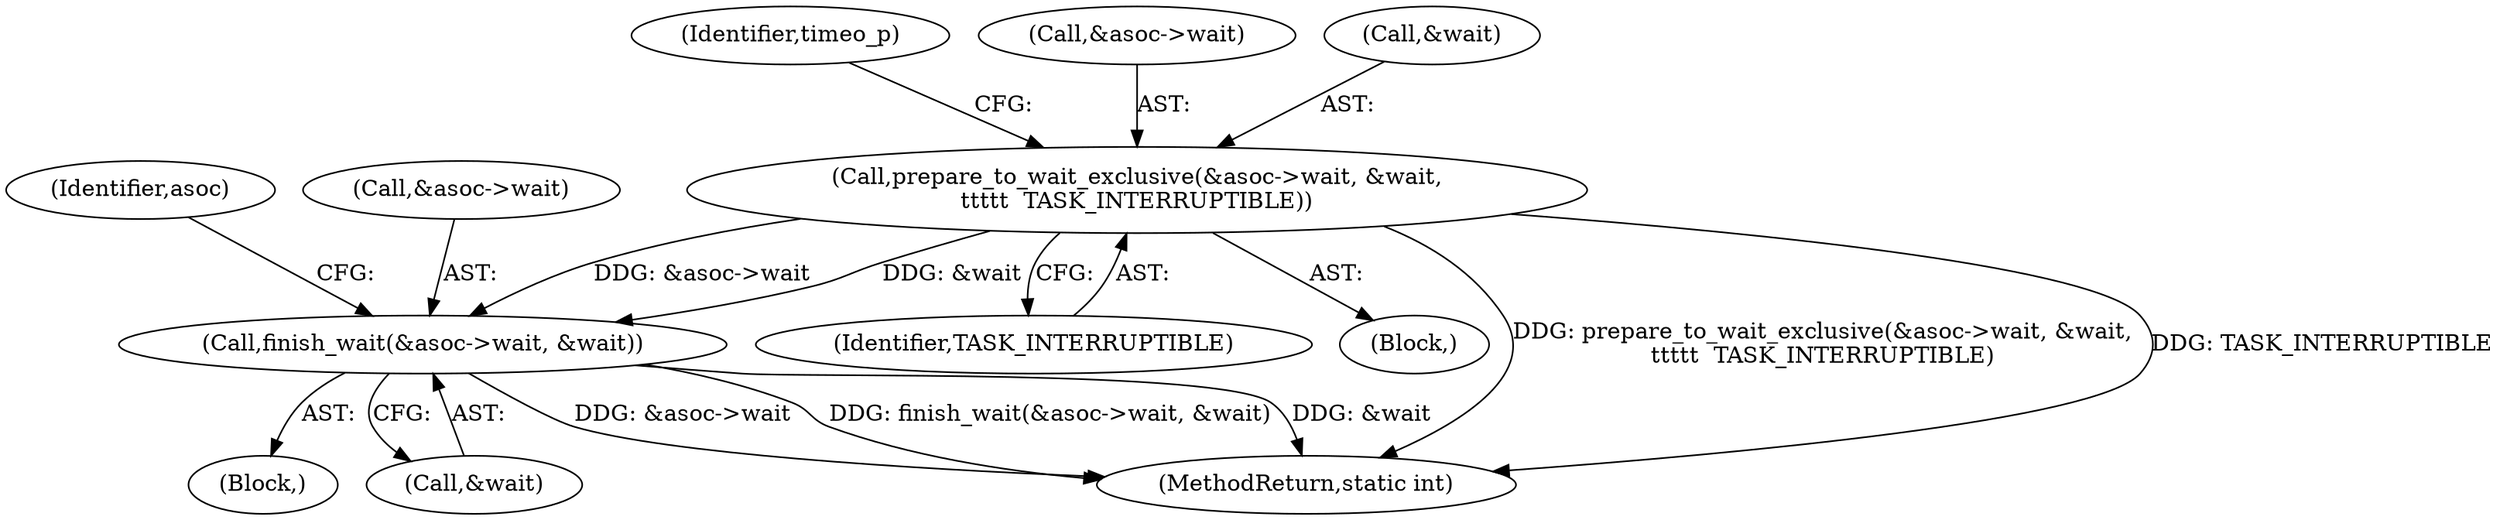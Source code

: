 digraph "0_linux_2dcab598484185dea7ec22219c76dcdd59e3cb90@pointer" {
"1000139" [label="(Call,prepare_to_wait_exclusive(&asoc->wait, &wait,\n\t\t\t\t\t  TASK_INTERRUPTIBLE))"];
"1000200" [label="(Call,finish_wait(&asoc->wait, &wait))"];
"1000146" [label="(Identifier,TASK_INTERRUPTIBLE)"];
"1000150" [label="(Identifier,timeo_p)"];
"1000138" [label="(Block,)"];
"1000108" [label="(Block,)"];
"1000205" [label="(Call,&wait)"];
"1000140" [label="(Call,&asoc->wait)"];
"1000208" [label="(Identifier,asoc)"];
"1000144" [label="(Call,&wait)"];
"1000201" [label="(Call,&asoc->wait)"];
"1000139" [label="(Call,prepare_to_wait_exclusive(&asoc->wait, &wait,\n\t\t\t\t\t  TASK_INTERRUPTIBLE))"];
"1000200" [label="(Call,finish_wait(&asoc->wait, &wait))"];
"1000230" [label="(MethodReturn,static int)"];
"1000139" -> "1000138"  [label="AST: "];
"1000139" -> "1000146"  [label="CFG: "];
"1000140" -> "1000139"  [label="AST: "];
"1000144" -> "1000139"  [label="AST: "];
"1000146" -> "1000139"  [label="AST: "];
"1000150" -> "1000139"  [label="CFG: "];
"1000139" -> "1000230"  [label="DDG: prepare_to_wait_exclusive(&asoc->wait, &wait,\n\t\t\t\t\t  TASK_INTERRUPTIBLE)"];
"1000139" -> "1000230"  [label="DDG: TASK_INTERRUPTIBLE"];
"1000139" -> "1000200"  [label="DDG: &asoc->wait"];
"1000139" -> "1000200"  [label="DDG: &wait"];
"1000200" -> "1000108"  [label="AST: "];
"1000200" -> "1000205"  [label="CFG: "];
"1000201" -> "1000200"  [label="AST: "];
"1000205" -> "1000200"  [label="AST: "];
"1000208" -> "1000200"  [label="CFG: "];
"1000200" -> "1000230"  [label="DDG: &asoc->wait"];
"1000200" -> "1000230"  [label="DDG: finish_wait(&asoc->wait, &wait)"];
"1000200" -> "1000230"  [label="DDG: &wait"];
}
